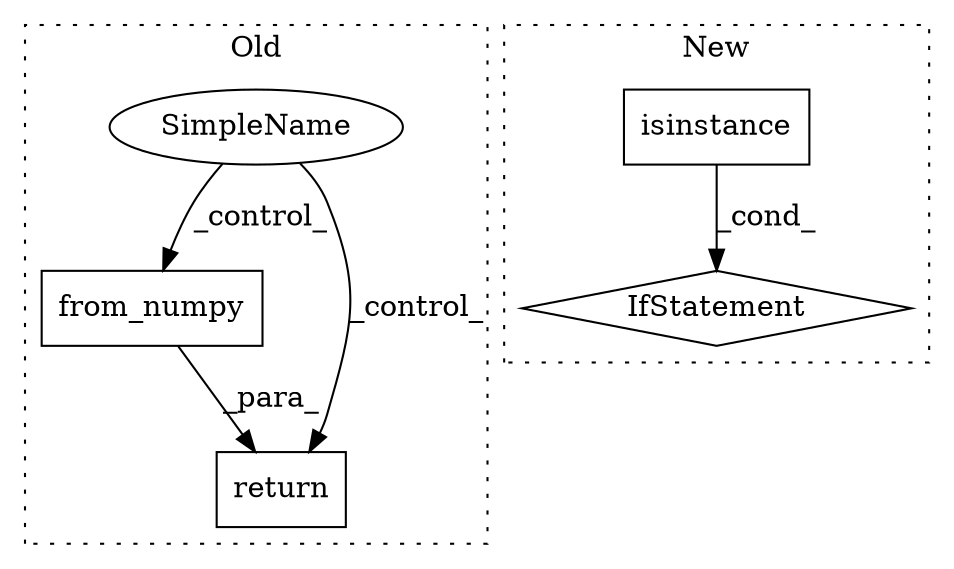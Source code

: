 digraph G {
subgraph cluster0 {
1 [label="from_numpy" a="32" s="3510,3566" l="11,1" shape="box"];
4 [label="SimpleName" a="42" s="" l="" shape="ellipse"];
5 [label="return" a="41" s="3497" l="7" shape="box"];
label = "Old";
style="dotted";
}
subgraph cluster1 {
2 [label="isinstance" a="32" s="3952,3983" l="11,1" shape="box"];
3 [label="IfStatement" a="25" s="3948,3984" l="4,2" shape="diamond"];
label = "New";
style="dotted";
}
1 -> 5 [label="_para_"];
2 -> 3 [label="_cond_"];
4 -> 1 [label="_control_"];
4 -> 5 [label="_control_"];
}